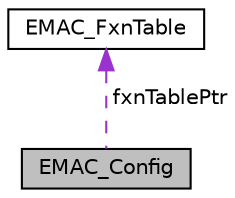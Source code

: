 digraph "EMAC_Config"
{
  edge [fontname="Helvetica",fontsize="10",labelfontname="Helvetica",labelfontsize="10"];
  node [fontname="Helvetica",fontsize="10",shape=record];
  Node1 [label="EMAC_Config",height=0.2,width=0.4,color="black", fillcolor="grey75", style="filled", fontcolor="black"];
  Node2 -> Node1 [dir="back",color="darkorchid3",fontsize="10",style="dashed",label=" fxnTablePtr" ,fontname="Helvetica"];
  Node2 [label="EMAC_FxnTable",height=0.2,width=0.4,color="black", fillcolor="white", style="filled",URL="$struct_e_m_a_c___fxn_table.html",tooltip="EMAC Function table structure. "];
}
